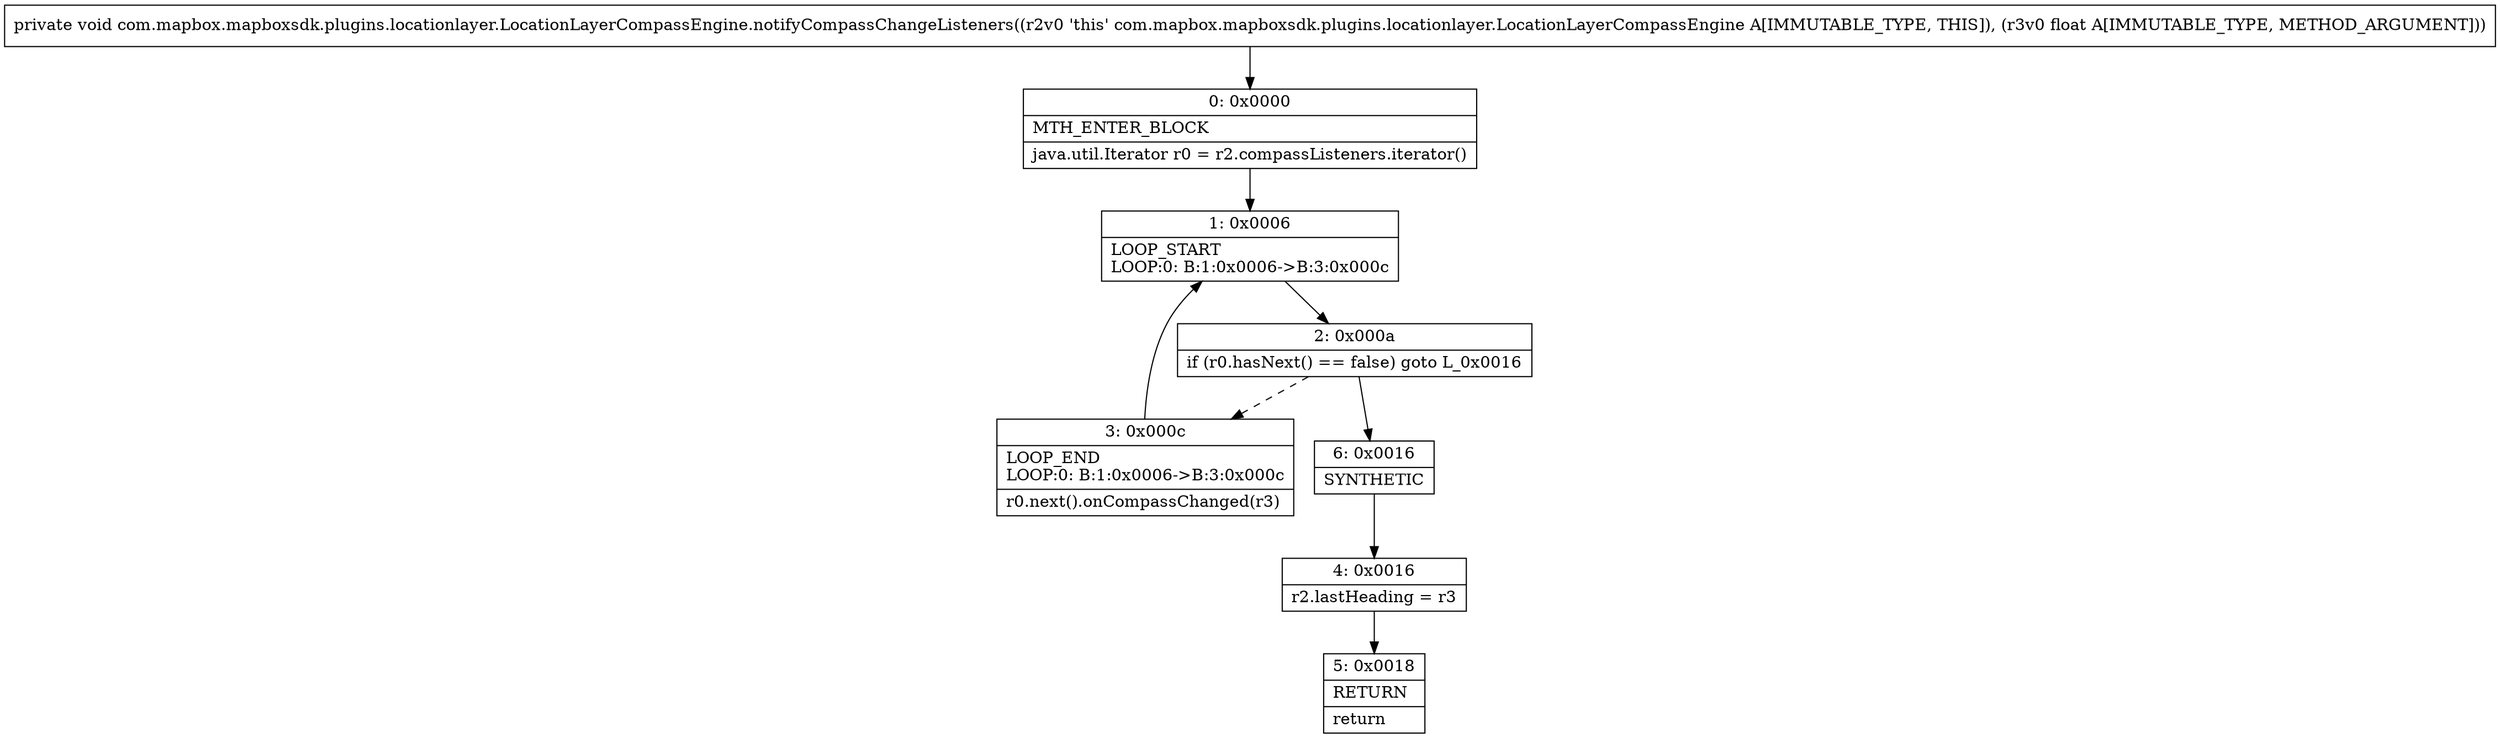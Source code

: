 digraph "CFG forcom.mapbox.mapboxsdk.plugins.locationlayer.LocationLayerCompassEngine.notifyCompassChangeListeners(F)V" {
Node_0 [shape=record,label="{0\:\ 0x0000|MTH_ENTER_BLOCK\l|java.util.Iterator r0 = r2.compassListeners.iterator()\l}"];
Node_1 [shape=record,label="{1\:\ 0x0006|LOOP_START\lLOOP:0: B:1:0x0006\-\>B:3:0x000c\l}"];
Node_2 [shape=record,label="{2\:\ 0x000a|if (r0.hasNext() == false) goto L_0x0016\l}"];
Node_3 [shape=record,label="{3\:\ 0x000c|LOOP_END\lLOOP:0: B:1:0x0006\-\>B:3:0x000c\l|r0.next().onCompassChanged(r3)\l}"];
Node_4 [shape=record,label="{4\:\ 0x0016|r2.lastHeading = r3\l}"];
Node_5 [shape=record,label="{5\:\ 0x0018|RETURN\l|return\l}"];
Node_6 [shape=record,label="{6\:\ 0x0016|SYNTHETIC\l}"];
MethodNode[shape=record,label="{private void com.mapbox.mapboxsdk.plugins.locationlayer.LocationLayerCompassEngine.notifyCompassChangeListeners((r2v0 'this' com.mapbox.mapboxsdk.plugins.locationlayer.LocationLayerCompassEngine A[IMMUTABLE_TYPE, THIS]), (r3v0 float A[IMMUTABLE_TYPE, METHOD_ARGUMENT])) }"];
MethodNode -> Node_0;
Node_0 -> Node_1;
Node_1 -> Node_2;
Node_2 -> Node_3[style=dashed];
Node_2 -> Node_6;
Node_3 -> Node_1;
Node_4 -> Node_5;
Node_6 -> Node_4;
}

